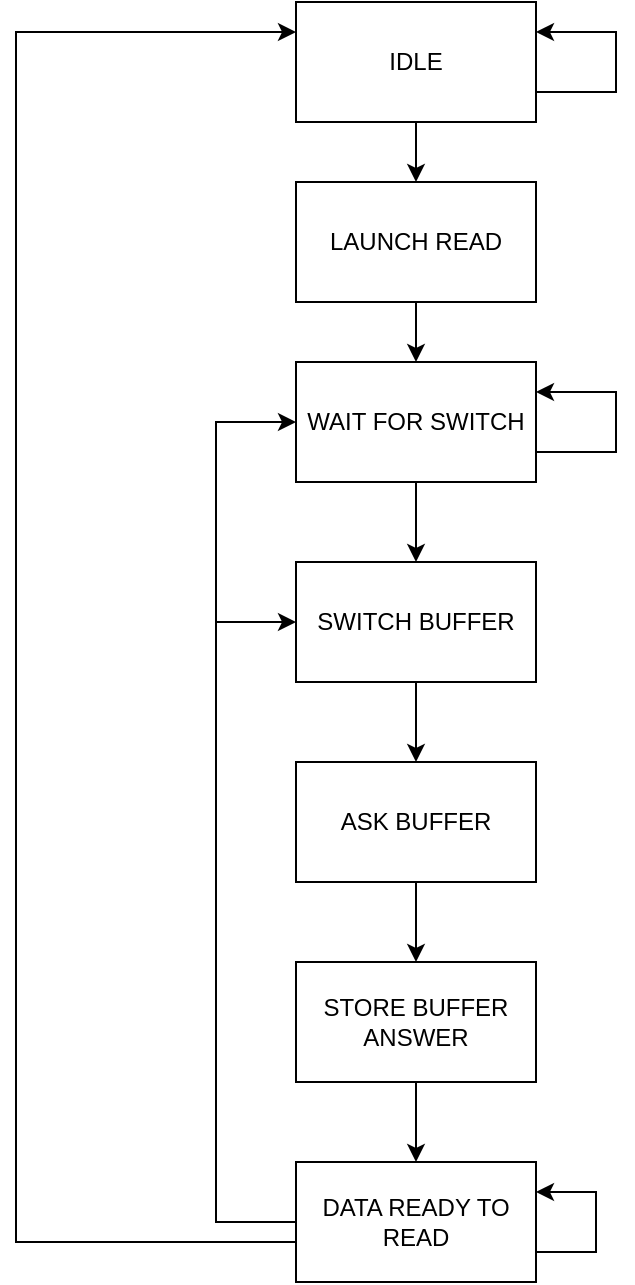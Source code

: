 <mxfile version="26.2.2">
  <diagram name="Page-1" id="rE4K0z1xPk73wiiiK15M">
    <mxGraphModel dx="948" dy="618" grid="1" gridSize="10" guides="1" tooltips="1" connect="1" arrows="1" fold="1" page="1" pageScale="1" pageWidth="827" pageHeight="1169" math="0" shadow="0">
      <root>
        <mxCell id="0" />
        <mxCell id="1" parent="0" />
        <mxCell id="g2C7uytByav_Vjs7xRoA-8" style="edgeStyle=orthogonalEdgeStyle;rounded=0;orthogonalLoop=1;jettySize=auto;html=1;entryX=0.5;entryY=0;entryDx=0;entryDy=0;" edge="1" parent="1" source="g2C7uytByav_Vjs7xRoA-1" target="g2C7uytByav_Vjs7xRoA-2">
          <mxGeometry relative="1" as="geometry" />
        </mxCell>
        <mxCell id="g2C7uytByav_Vjs7xRoA-1" value="IDLE" style="rounded=0;whiteSpace=wrap;html=1;" vertex="1" parent="1">
          <mxGeometry x="380" y="90" width="120" height="60" as="geometry" />
        </mxCell>
        <mxCell id="g2C7uytByav_Vjs7xRoA-9" style="edgeStyle=orthogonalEdgeStyle;rounded=0;orthogonalLoop=1;jettySize=auto;html=1;" edge="1" parent="1" source="g2C7uytByav_Vjs7xRoA-2" target="g2C7uytByav_Vjs7xRoA-3">
          <mxGeometry relative="1" as="geometry" />
        </mxCell>
        <mxCell id="g2C7uytByav_Vjs7xRoA-2" value="LAUNCH READ" style="rounded=0;whiteSpace=wrap;html=1;" vertex="1" parent="1">
          <mxGeometry x="380" y="180" width="120" height="60" as="geometry" />
        </mxCell>
        <mxCell id="g2C7uytByav_Vjs7xRoA-10" style="edgeStyle=orthogonalEdgeStyle;rounded=0;orthogonalLoop=1;jettySize=auto;html=1;entryX=0.5;entryY=0;entryDx=0;entryDy=0;" edge="1" parent="1" source="g2C7uytByav_Vjs7xRoA-3" target="g2C7uytByav_Vjs7xRoA-4">
          <mxGeometry relative="1" as="geometry" />
        </mxCell>
        <mxCell id="g2C7uytByav_Vjs7xRoA-3" value="WAIT FOR SWITCH" style="rounded=0;whiteSpace=wrap;html=1;" vertex="1" parent="1">
          <mxGeometry x="380" y="270" width="120" height="60" as="geometry" />
        </mxCell>
        <mxCell id="g2C7uytByav_Vjs7xRoA-11" style="edgeStyle=orthogonalEdgeStyle;rounded=0;orthogonalLoop=1;jettySize=auto;html=1;entryX=0.5;entryY=0;entryDx=0;entryDy=0;" edge="1" parent="1" source="g2C7uytByav_Vjs7xRoA-4" target="g2C7uytByav_Vjs7xRoA-5">
          <mxGeometry relative="1" as="geometry" />
        </mxCell>
        <mxCell id="g2C7uytByav_Vjs7xRoA-4" value="SWITCH BUFFER" style="rounded=0;whiteSpace=wrap;html=1;" vertex="1" parent="1">
          <mxGeometry x="380" y="370" width="120" height="60" as="geometry" />
        </mxCell>
        <mxCell id="g2C7uytByav_Vjs7xRoA-12" style="edgeStyle=orthogonalEdgeStyle;rounded=0;orthogonalLoop=1;jettySize=auto;html=1;entryX=0.5;entryY=0;entryDx=0;entryDy=0;" edge="1" parent="1" source="g2C7uytByav_Vjs7xRoA-5" target="g2C7uytByav_Vjs7xRoA-6">
          <mxGeometry relative="1" as="geometry" />
        </mxCell>
        <mxCell id="g2C7uytByav_Vjs7xRoA-5" value="ASK BUFFER" style="rounded=0;whiteSpace=wrap;html=1;" vertex="1" parent="1">
          <mxGeometry x="380" y="470" width="120" height="60" as="geometry" />
        </mxCell>
        <mxCell id="g2C7uytByav_Vjs7xRoA-13" style="edgeStyle=orthogonalEdgeStyle;rounded=0;orthogonalLoop=1;jettySize=auto;html=1;entryX=0.5;entryY=0;entryDx=0;entryDy=0;" edge="1" parent="1" source="g2C7uytByav_Vjs7xRoA-6" target="g2C7uytByav_Vjs7xRoA-7">
          <mxGeometry relative="1" as="geometry" />
        </mxCell>
        <mxCell id="g2C7uytByav_Vjs7xRoA-6" value="STORE BUFFER ANSWER" style="rounded=0;whiteSpace=wrap;html=1;" vertex="1" parent="1">
          <mxGeometry x="380" y="570" width="120" height="60" as="geometry" />
        </mxCell>
        <mxCell id="g2C7uytByav_Vjs7xRoA-16" style="edgeStyle=orthogonalEdgeStyle;rounded=0;orthogonalLoop=1;jettySize=auto;html=1;entryX=0;entryY=0.5;entryDx=0;entryDy=0;" edge="1" parent="1" source="g2C7uytByav_Vjs7xRoA-7" target="g2C7uytByav_Vjs7xRoA-3">
          <mxGeometry relative="1" as="geometry">
            <Array as="points">
              <mxPoint x="340" y="700" />
              <mxPoint x="340" y="300" />
            </Array>
          </mxGeometry>
        </mxCell>
        <mxCell id="g2C7uytByav_Vjs7xRoA-17" style="edgeStyle=orthogonalEdgeStyle;rounded=0;orthogonalLoop=1;jettySize=auto;html=1;entryX=0;entryY=0.25;entryDx=0;entryDy=0;" edge="1" parent="1" source="g2C7uytByav_Vjs7xRoA-7" target="g2C7uytByav_Vjs7xRoA-1">
          <mxGeometry relative="1" as="geometry">
            <Array as="points">
              <mxPoint x="240" y="710" />
              <mxPoint x="240" y="105" />
            </Array>
          </mxGeometry>
        </mxCell>
        <mxCell id="g2C7uytByav_Vjs7xRoA-19" style="edgeStyle=orthogonalEdgeStyle;rounded=0;orthogonalLoop=1;jettySize=auto;html=1;exitX=0;exitY=0.5;exitDx=0;exitDy=0;entryX=0;entryY=0.5;entryDx=0;entryDy=0;" edge="1" parent="1" source="g2C7uytByav_Vjs7xRoA-7" target="g2C7uytByav_Vjs7xRoA-4">
          <mxGeometry relative="1" as="geometry">
            <Array as="points">
              <mxPoint x="340" y="700" />
              <mxPoint x="340" y="400" />
            </Array>
          </mxGeometry>
        </mxCell>
        <mxCell id="g2C7uytByav_Vjs7xRoA-7" value="DATA READY TO READ" style="rounded=0;whiteSpace=wrap;html=1;" vertex="1" parent="1">
          <mxGeometry x="380" y="670" width="120" height="60" as="geometry" />
        </mxCell>
        <mxCell id="g2C7uytByav_Vjs7xRoA-14" style="edgeStyle=orthogonalEdgeStyle;rounded=0;orthogonalLoop=1;jettySize=auto;html=1;exitX=1;exitY=0.75;exitDx=0;exitDy=0;entryX=1;entryY=0.25;entryDx=0;entryDy=0;" edge="1" parent="1" source="g2C7uytByav_Vjs7xRoA-3" target="g2C7uytByav_Vjs7xRoA-3">
          <mxGeometry relative="1" as="geometry">
            <Array as="points">
              <mxPoint x="540" y="315" />
              <mxPoint x="540" y="285" />
            </Array>
          </mxGeometry>
        </mxCell>
        <mxCell id="g2C7uytByav_Vjs7xRoA-15" style="edgeStyle=orthogonalEdgeStyle;rounded=0;orthogonalLoop=1;jettySize=auto;html=1;exitX=1;exitY=0.75;exitDx=0;exitDy=0;entryX=1;entryY=0.25;entryDx=0;entryDy=0;" edge="1" parent="1" source="g2C7uytByav_Vjs7xRoA-1" target="g2C7uytByav_Vjs7xRoA-1">
          <mxGeometry relative="1" as="geometry">
            <Array as="points">
              <mxPoint x="540" y="135" />
              <mxPoint x="540" y="105" />
            </Array>
          </mxGeometry>
        </mxCell>
        <mxCell id="g2C7uytByav_Vjs7xRoA-18" style="edgeStyle=orthogonalEdgeStyle;rounded=0;orthogonalLoop=1;jettySize=auto;html=1;exitX=1;exitY=0.75;exitDx=0;exitDy=0;entryX=1;entryY=0.25;entryDx=0;entryDy=0;" edge="1" parent="1" source="g2C7uytByav_Vjs7xRoA-7" target="g2C7uytByav_Vjs7xRoA-7">
          <mxGeometry relative="1" as="geometry">
            <Array as="points">
              <mxPoint x="530" y="715" />
              <mxPoint x="530" y="685" />
            </Array>
          </mxGeometry>
        </mxCell>
      </root>
    </mxGraphModel>
  </diagram>
</mxfile>

